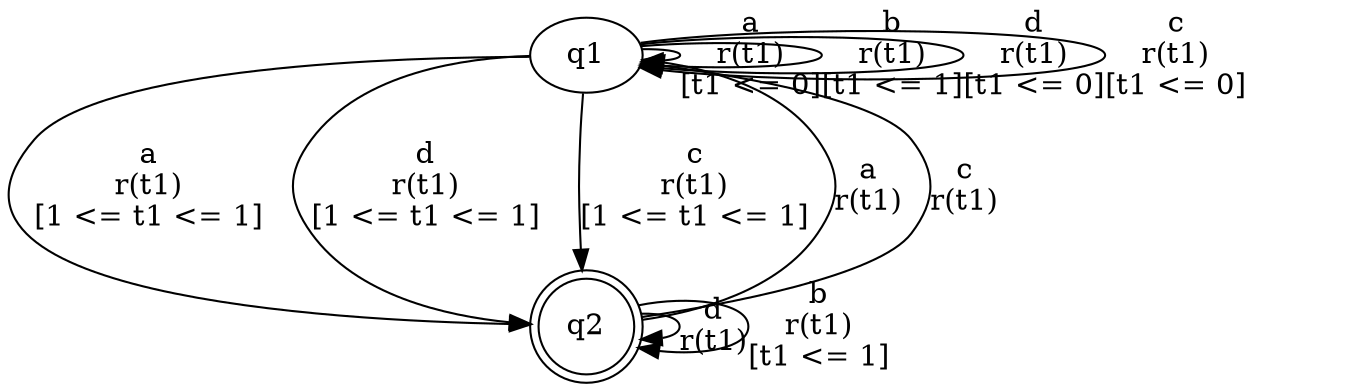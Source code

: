 digraph "tests_1/test15/solution300/solution" {
	q1[label=q1]
	q2[label=q2 shape=doublecircle]
	q1 -> q1[label="a\nr(t1)\n[t1 <= 0]"]
	q1 -> q2[label="a\nr(t1)\n[1 <= t1 <= 1]"]
	q2 -> q2[label="d\nr(t1)\n"]
	q2 -> q1[label="a\nr(t1)\n"]
	q2 -> q1[label="c\nr(t1)\n"]
	q2 -> q2[label="b\nr(t1)\n[t1 <= 1]"]
	q1 -> q1[label="b\nr(t1)\n[t1 <= 1]"]
	q1 -> q1[label="d\nr(t1)\n[t1 <= 0]"]
	q1 -> q2[label="d\nr(t1)\n[1 <= t1 <= 1]"]
	q1 -> q1[label="c\nr(t1)\n[t1 <= 0]"]
	q1 -> q2[label="c\nr(t1)\n[1 <= t1 <= 1]"]
}
